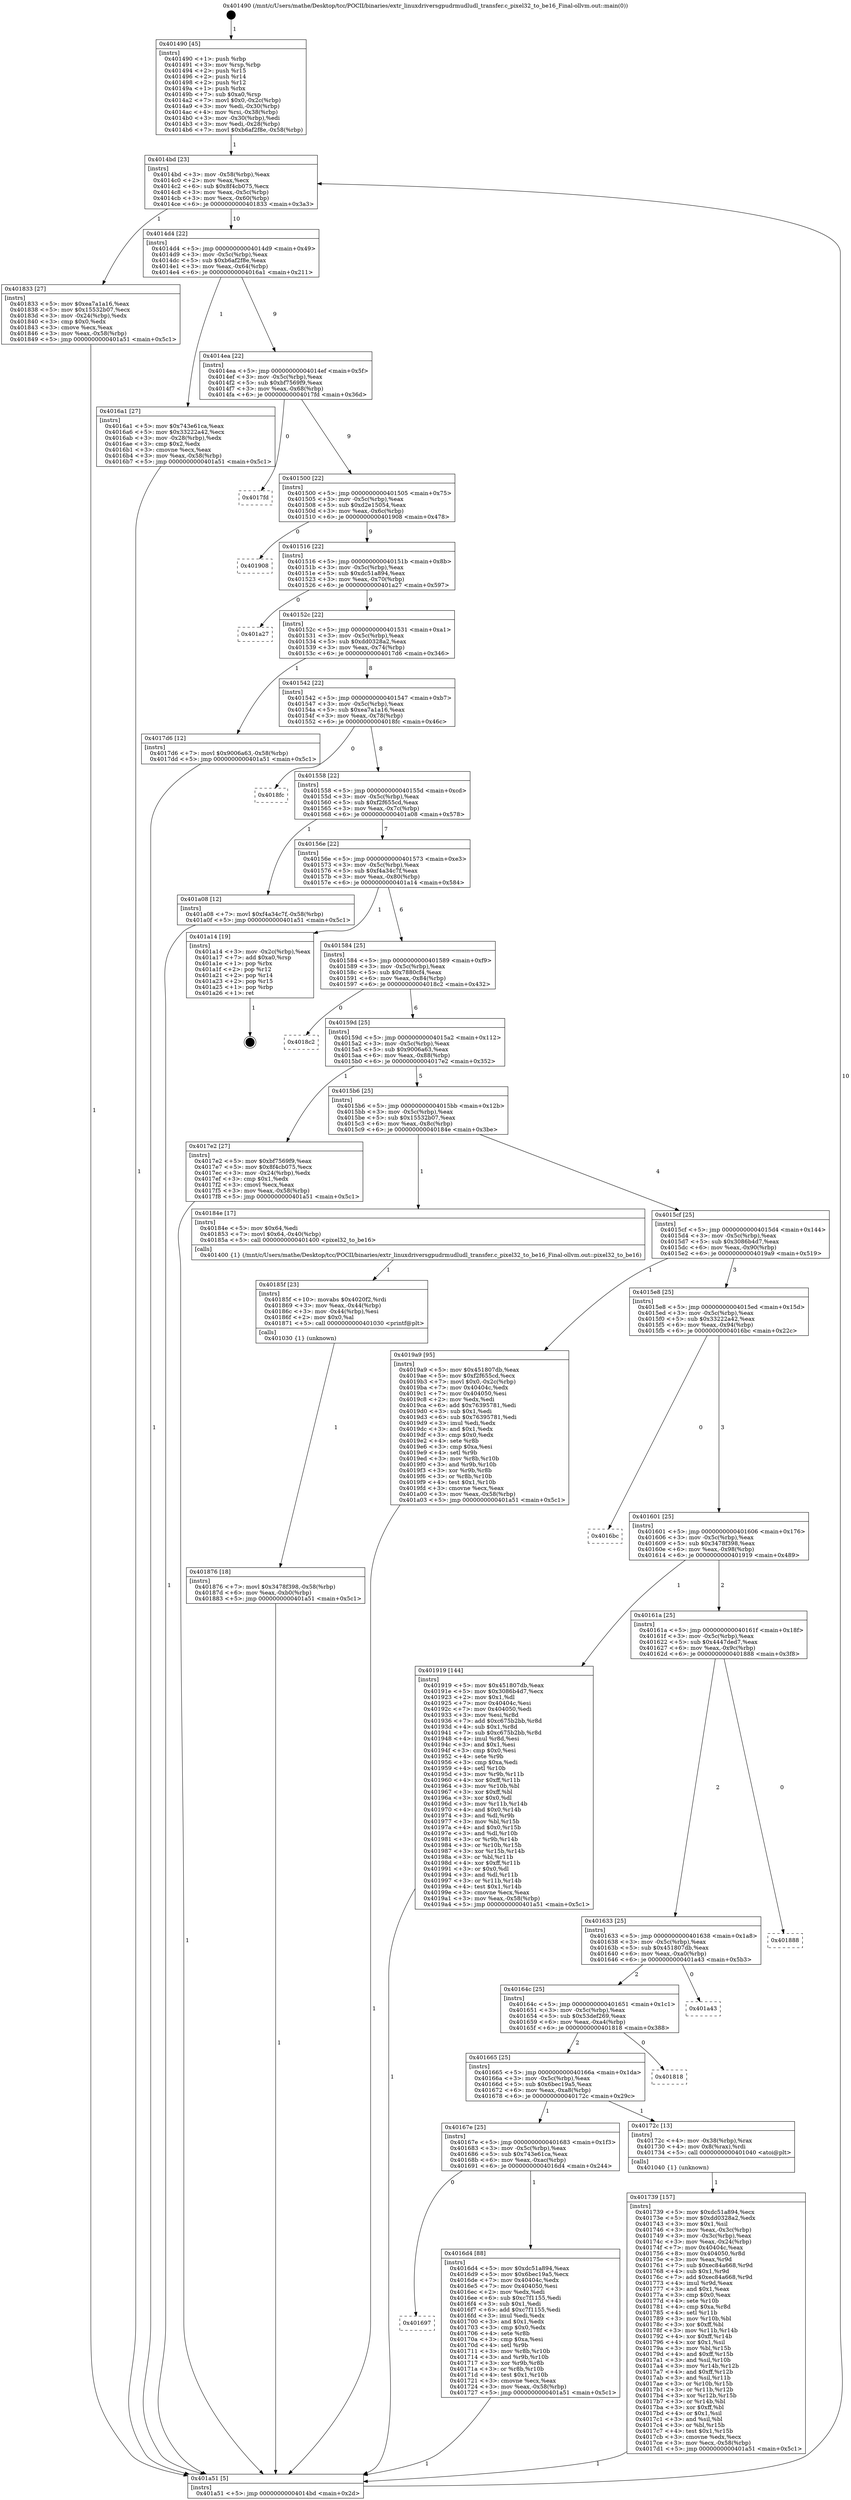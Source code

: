 digraph "0x401490" {
  label = "0x401490 (/mnt/c/Users/mathe/Desktop/tcc/POCII/binaries/extr_linuxdriversgpudrmudludl_transfer.c_pixel32_to_be16_Final-ollvm.out::main(0))"
  labelloc = "t"
  node[shape=record]

  Entry [label="",width=0.3,height=0.3,shape=circle,fillcolor=black,style=filled]
  "0x4014bd" [label="{
     0x4014bd [23]\l
     | [instrs]\l
     &nbsp;&nbsp;0x4014bd \<+3\>: mov -0x58(%rbp),%eax\l
     &nbsp;&nbsp;0x4014c0 \<+2\>: mov %eax,%ecx\l
     &nbsp;&nbsp;0x4014c2 \<+6\>: sub $0x8f4cb075,%ecx\l
     &nbsp;&nbsp;0x4014c8 \<+3\>: mov %eax,-0x5c(%rbp)\l
     &nbsp;&nbsp;0x4014cb \<+3\>: mov %ecx,-0x60(%rbp)\l
     &nbsp;&nbsp;0x4014ce \<+6\>: je 0000000000401833 \<main+0x3a3\>\l
  }"]
  "0x401833" [label="{
     0x401833 [27]\l
     | [instrs]\l
     &nbsp;&nbsp;0x401833 \<+5\>: mov $0xea7a1a16,%eax\l
     &nbsp;&nbsp;0x401838 \<+5\>: mov $0x15532b07,%ecx\l
     &nbsp;&nbsp;0x40183d \<+3\>: mov -0x24(%rbp),%edx\l
     &nbsp;&nbsp;0x401840 \<+3\>: cmp $0x0,%edx\l
     &nbsp;&nbsp;0x401843 \<+3\>: cmove %ecx,%eax\l
     &nbsp;&nbsp;0x401846 \<+3\>: mov %eax,-0x58(%rbp)\l
     &nbsp;&nbsp;0x401849 \<+5\>: jmp 0000000000401a51 \<main+0x5c1\>\l
  }"]
  "0x4014d4" [label="{
     0x4014d4 [22]\l
     | [instrs]\l
     &nbsp;&nbsp;0x4014d4 \<+5\>: jmp 00000000004014d9 \<main+0x49\>\l
     &nbsp;&nbsp;0x4014d9 \<+3\>: mov -0x5c(%rbp),%eax\l
     &nbsp;&nbsp;0x4014dc \<+5\>: sub $0xb6af2f8e,%eax\l
     &nbsp;&nbsp;0x4014e1 \<+3\>: mov %eax,-0x64(%rbp)\l
     &nbsp;&nbsp;0x4014e4 \<+6\>: je 00000000004016a1 \<main+0x211\>\l
  }"]
  Exit [label="",width=0.3,height=0.3,shape=circle,fillcolor=black,style=filled,peripheries=2]
  "0x4016a1" [label="{
     0x4016a1 [27]\l
     | [instrs]\l
     &nbsp;&nbsp;0x4016a1 \<+5\>: mov $0x743e61ca,%eax\l
     &nbsp;&nbsp;0x4016a6 \<+5\>: mov $0x33222a42,%ecx\l
     &nbsp;&nbsp;0x4016ab \<+3\>: mov -0x28(%rbp),%edx\l
     &nbsp;&nbsp;0x4016ae \<+3\>: cmp $0x2,%edx\l
     &nbsp;&nbsp;0x4016b1 \<+3\>: cmovne %ecx,%eax\l
     &nbsp;&nbsp;0x4016b4 \<+3\>: mov %eax,-0x58(%rbp)\l
     &nbsp;&nbsp;0x4016b7 \<+5\>: jmp 0000000000401a51 \<main+0x5c1\>\l
  }"]
  "0x4014ea" [label="{
     0x4014ea [22]\l
     | [instrs]\l
     &nbsp;&nbsp;0x4014ea \<+5\>: jmp 00000000004014ef \<main+0x5f\>\l
     &nbsp;&nbsp;0x4014ef \<+3\>: mov -0x5c(%rbp),%eax\l
     &nbsp;&nbsp;0x4014f2 \<+5\>: sub $0xbf7569f9,%eax\l
     &nbsp;&nbsp;0x4014f7 \<+3\>: mov %eax,-0x68(%rbp)\l
     &nbsp;&nbsp;0x4014fa \<+6\>: je 00000000004017fd \<main+0x36d\>\l
  }"]
  "0x401a51" [label="{
     0x401a51 [5]\l
     | [instrs]\l
     &nbsp;&nbsp;0x401a51 \<+5\>: jmp 00000000004014bd \<main+0x2d\>\l
  }"]
  "0x401490" [label="{
     0x401490 [45]\l
     | [instrs]\l
     &nbsp;&nbsp;0x401490 \<+1\>: push %rbp\l
     &nbsp;&nbsp;0x401491 \<+3\>: mov %rsp,%rbp\l
     &nbsp;&nbsp;0x401494 \<+2\>: push %r15\l
     &nbsp;&nbsp;0x401496 \<+2\>: push %r14\l
     &nbsp;&nbsp;0x401498 \<+2\>: push %r12\l
     &nbsp;&nbsp;0x40149a \<+1\>: push %rbx\l
     &nbsp;&nbsp;0x40149b \<+7\>: sub $0xa0,%rsp\l
     &nbsp;&nbsp;0x4014a2 \<+7\>: movl $0x0,-0x2c(%rbp)\l
     &nbsp;&nbsp;0x4014a9 \<+3\>: mov %edi,-0x30(%rbp)\l
     &nbsp;&nbsp;0x4014ac \<+4\>: mov %rsi,-0x38(%rbp)\l
     &nbsp;&nbsp;0x4014b0 \<+3\>: mov -0x30(%rbp),%edi\l
     &nbsp;&nbsp;0x4014b3 \<+3\>: mov %edi,-0x28(%rbp)\l
     &nbsp;&nbsp;0x4014b6 \<+7\>: movl $0xb6af2f8e,-0x58(%rbp)\l
  }"]
  "0x401876" [label="{
     0x401876 [18]\l
     | [instrs]\l
     &nbsp;&nbsp;0x401876 \<+7\>: movl $0x3478f398,-0x58(%rbp)\l
     &nbsp;&nbsp;0x40187d \<+6\>: mov %eax,-0xb0(%rbp)\l
     &nbsp;&nbsp;0x401883 \<+5\>: jmp 0000000000401a51 \<main+0x5c1\>\l
  }"]
  "0x4017fd" [label="{
     0x4017fd\l
  }", style=dashed]
  "0x401500" [label="{
     0x401500 [22]\l
     | [instrs]\l
     &nbsp;&nbsp;0x401500 \<+5\>: jmp 0000000000401505 \<main+0x75\>\l
     &nbsp;&nbsp;0x401505 \<+3\>: mov -0x5c(%rbp),%eax\l
     &nbsp;&nbsp;0x401508 \<+5\>: sub $0xd2e15054,%eax\l
     &nbsp;&nbsp;0x40150d \<+3\>: mov %eax,-0x6c(%rbp)\l
     &nbsp;&nbsp;0x401510 \<+6\>: je 0000000000401908 \<main+0x478\>\l
  }"]
  "0x40185f" [label="{
     0x40185f [23]\l
     | [instrs]\l
     &nbsp;&nbsp;0x40185f \<+10\>: movabs $0x4020f2,%rdi\l
     &nbsp;&nbsp;0x401869 \<+3\>: mov %eax,-0x44(%rbp)\l
     &nbsp;&nbsp;0x40186c \<+3\>: mov -0x44(%rbp),%esi\l
     &nbsp;&nbsp;0x40186f \<+2\>: mov $0x0,%al\l
     &nbsp;&nbsp;0x401871 \<+5\>: call 0000000000401030 \<printf@plt\>\l
     | [calls]\l
     &nbsp;&nbsp;0x401030 \{1\} (unknown)\l
  }"]
  "0x401908" [label="{
     0x401908\l
  }", style=dashed]
  "0x401516" [label="{
     0x401516 [22]\l
     | [instrs]\l
     &nbsp;&nbsp;0x401516 \<+5\>: jmp 000000000040151b \<main+0x8b\>\l
     &nbsp;&nbsp;0x40151b \<+3\>: mov -0x5c(%rbp),%eax\l
     &nbsp;&nbsp;0x40151e \<+5\>: sub $0xdc51a894,%eax\l
     &nbsp;&nbsp;0x401523 \<+3\>: mov %eax,-0x70(%rbp)\l
     &nbsp;&nbsp;0x401526 \<+6\>: je 0000000000401a27 \<main+0x597\>\l
  }"]
  "0x401739" [label="{
     0x401739 [157]\l
     | [instrs]\l
     &nbsp;&nbsp;0x401739 \<+5\>: mov $0xdc51a894,%ecx\l
     &nbsp;&nbsp;0x40173e \<+5\>: mov $0xdd0328a2,%edx\l
     &nbsp;&nbsp;0x401743 \<+3\>: mov $0x1,%sil\l
     &nbsp;&nbsp;0x401746 \<+3\>: mov %eax,-0x3c(%rbp)\l
     &nbsp;&nbsp;0x401749 \<+3\>: mov -0x3c(%rbp),%eax\l
     &nbsp;&nbsp;0x40174c \<+3\>: mov %eax,-0x24(%rbp)\l
     &nbsp;&nbsp;0x40174f \<+7\>: mov 0x40404c,%eax\l
     &nbsp;&nbsp;0x401756 \<+8\>: mov 0x404050,%r8d\l
     &nbsp;&nbsp;0x40175e \<+3\>: mov %eax,%r9d\l
     &nbsp;&nbsp;0x401761 \<+7\>: sub $0xec84a668,%r9d\l
     &nbsp;&nbsp;0x401768 \<+4\>: sub $0x1,%r9d\l
     &nbsp;&nbsp;0x40176c \<+7\>: add $0xec84a668,%r9d\l
     &nbsp;&nbsp;0x401773 \<+4\>: imul %r9d,%eax\l
     &nbsp;&nbsp;0x401777 \<+3\>: and $0x1,%eax\l
     &nbsp;&nbsp;0x40177a \<+3\>: cmp $0x0,%eax\l
     &nbsp;&nbsp;0x40177d \<+4\>: sete %r10b\l
     &nbsp;&nbsp;0x401781 \<+4\>: cmp $0xa,%r8d\l
     &nbsp;&nbsp;0x401785 \<+4\>: setl %r11b\l
     &nbsp;&nbsp;0x401789 \<+3\>: mov %r10b,%bl\l
     &nbsp;&nbsp;0x40178c \<+3\>: xor $0xff,%bl\l
     &nbsp;&nbsp;0x40178f \<+3\>: mov %r11b,%r14b\l
     &nbsp;&nbsp;0x401792 \<+4\>: xor $0xff,%r14b\l
     &nbsp;&nbsp;0x401796 \<+4\>: xor $0x1,%sil\l
     &nbsp;&nbsp;0x40179a \<+3\>: mov %bl,%r15b\l
     &nbsp;&nbsp;0x40179d \<+4\>: and $0xff,%r15b\l
     &nbsp;&nbsp;0x4017a1 \<+3\>: and %sil,%r10b\l
     &nbsp;&nbsp;0x4017a4 \<+3\>: mov %r14b,%r12b\l
     &nbsp;&nbsp;0x4017a7 \<+4\>: and $0xff,%r12b\l
     &nbsp;&nbsp;0x4017ab \<+3\>: and %sil,%r11b\l
     &nbsp;&nbsp;0x4017ae \<+3\>: or %r10b,%r15b\l
     &nbsp;&nbsp;0x4017b1 \<+3\>: or %r11b,%r12b\l
     &nbsp;&nbsp;0x4017b4 \<+3\>: xor %r12b,%r15b\l
     &nbsp;&nbsp;0x4017b7 \<+3\>: or %r14b,%bl\l
     &nbsp;&nbsp;0x4017ba \<+3\>: xor $0xff,%bl\l
     &nbsp;&nbsp;0x4017bd \<+4\>: or $0x1,%sil\l
     &nbsp;&nbsp;0x4017c1 \<+3\>: and %sil,%bl\l
     &nbsp;&nbsp;0x4017c4 \<+3\>: or %bl,%r15b\l
     &nbsp;&nbsp;0x4017c7 \<+4\>: test $0x1,%r15b\l
     &nbsp;&nbsp;0x4017cb \<+3\>: cmovne %edx,%ecx\l
     &nbsp;&nbsp;0x4017ce \<+3\>: mov %ecx,-0x58(%rbp)\l
     &nbsp;&nbsp;0x4017d1 \<+5\>: jmp 0000000000401a51 \<main+0x5c1\>\l
  }"]
  "0x401a27" [label="{
     0x401a27\l
  }", style=dashed]
  "0x40152c" [label="{
     0x40152c [22]\l
     | [instrs]\l
     &nbsp;&nbsp;0x40152c \<+5\>: jmp 0000000000401531 \<main+0xa1\>\l
     &nbsp;&nbsp;0x401531 \<+3\>: mov -0x5c(%rbp),%eax\l
     &nbsp;&nbsp;0x401534 \<+5\>: sub $0xdd0328a2,%eax\l
     &nbsp;&nbsp;0x401539 \<+3\>: mov %eax,-0x74(%rbp)\l
     &nbsp;&nbsp;0x40153c \<+6\>: je 00000000004017d6 \<main+0x346\>\l
  }"]
  "0x401697" [label="{
     0x401697\l
  }", style=dashed]
  "0x4017d6" [label="{
     0x4017d6 [12]\l
     | [instrs]\l
     &nbsp;&nbsp;0x4017d6 \<+7\>: movl $0x9006a63,-0x58(%rbp)\l
     &nbsp;&nbsp;0x4017dd \<+5\>: jmp 0000000000401a51 \<main+0x5c1\>\l
  }"]
  "0x401542" [label="{
     0x401542 [22]\l
     | [instrs]\l
     &nbsp;&nbsp;0x401542 \<+5\>: jmp 0000000000401547 \<main+0xb7\>\l
     &nbsp;&nbsp;0x401547 \<+3\>: mov -0x5c(%rbp),%eax\l
     &nbsp;&nbsp;0x40154a \<+5\>: sub $0xea7a1a16,%eax\l
     &nbsp;&nbsp;0x40154f \<+3\>: mov %eax,-0x78(%rbp)\l
     &nbsp;&nbsp;0x401552 \<+6\>: je 00000000004018fc \<main+0x46c\>\l
  }"]
  "0x4016d4" [label="{
     0x4016d4 [88]\l
     | [instrs]\l
     &nbsp;&nbsp;0x4016d4 \<+5\>: mov $0xdc51a894,%eax\l
     &nbsp;&nbsp;0x4016d9 \<+5\>: mov $0x6bec19a5,%ecx\l
     &nbsp;&nbsp;0x4016de \<+7\>: mov 0x40404c,%edx\l
     &nbsp;&nbsp;0x4016e5 \<+7\>: mov 0x404050,%esi\l
     &nbsp;&nbsp;0x4016ec \<+2\>: mov %edx,%edi\l
     &nbsp;&nbsp;0x4016ee \<+6\>: sub $0xc7f1155,%edi\l
     &nbsp;&nbsp;0x4016f4 \<+3\>: sub $0x1,%edi\l
     &nbsp;&nbsp;0x4016f7 \<+6\>: add $0xc7f1155,%edi\l
     &nbsp;&nbsp;0x4016fd \<+3\>: imul %edi,%edx\l
     &nbsp;&nbsp;0x401700 \<+3\>: and $0x1,%edx\l
     &nbsp;&nbsp;0x401703 \<+3\>: cmp $0x0,%edx\l
     &nbsp;&nbsp;0x401706 \<+4\>: sete %r8b\l
     &nbsp;&nbsp;0x40170a \<+3\>: cmp $0xa,%esi\l
     &nbsp;&nbsp;0x40170d \<+4\>: setl %r9b\l
     &nbsp;&nbsp;0x401711 \<+3\>: mov %r8b,%r10b\l
     &nbsp;&nbsp;0x401714 \<+3\>: and %r9b,%r10b\l
     &nbsp;&nbsp;0x401717 \<+3\>: xor %r9b,%r8b\l
     &nbsp;&nbsp;0x40171a \<+3\>: or %r8b,%r10b\l
     &nbsp;&nbsp;0x40171d \<+4\>: test $0x1,%r10b\l
     &nbsp;&nbsp;0x401721 \<+3\>: cmovne %ecx,%eax\l
     &nbsp;&nbsp;0x401724 \<+3\>: mov %eax,-0x58(%rbp)\l
     &nbsp;&nbsp;0x401727 \<+5\>: jmp 0000000000401a51 \<main+0x5c1\>\l
  }"]
  "0x4018fc" [label="{
     0x4018fc\l
  }", style=dashed]
  "0x401558" [label="{
     0x401558 [22]\l
     | [instrs]\l
     &nbsp;&nbsp;0x401558 \<+5\>: jmp 000000000040155d \<main+0xcd\>\l
     &nbsp;&nbsp;0x40155d \<+3\>: mov -0x5c(%rbp),%eax\l
     &nbsp;&nbsp;0x401560 \<+5\>: sub $0xf2f655cd,%eax\l
     &nbsp;&nbsp;0x401565 \<+3\>: mov %eax,-0x7c(%rbp)\l
     &nbsp;&nbsp;0x401568 \<+6\>: je 0000000000401a08 \<main+0x578\>\l
  }"]
  "0x40167e" [label="{
     0x40167e [25]\l
     | [instrs]\l
     &nbsp;&nbsp;0x40167e \<+5\>: jmp 0000000000401683 \<main+0x1f3\>\l
     &nbsp;&nbsp;0x401683 \<+3\>: mov -0x5c(%rbp),%eax\l
     &nbsp;&nbsp;0x401686 \<+5\>: sub $0x743e61ca,%eax\l
     &nbsp;&nbsp;0x40168b \<+6\>: mov %eax,-0xac(%rbp)\l
     &nbsp;&nbsp;0x401691 \<+6\>: je 00000000004016d4 \<main+0x244\>\l
  }"]
  "0x401a08" [label="{
     0x401a08 [12]\l
     | [instrs]\l
     &nbsp;&nbsp;0x401a08 \<+7\>: movl $0xf4a34c7f,-0x58(%rbp)\l
     &nbsp;&nbsp;0x401a0f \<+5\>: jmp 0000000000401a51 \<main+0x5c1\>\l
  }"]
  "0x40156e" [label="{
     0x40156e [22]\l
     | [instrs]\l
     &nbsp;&nbsp;0x40156e \<+5\>: jmp 0000000000401573 \<main+0xe3\>\l
     &nbsp;&nbsp;0x401573 \<+3\>: mov -0x5c(%rbp),%eax\l
     &nbsp;&nbsp;0x401576 \<+5\>: sub $0xf4a34c7f,%eax\l
     &nbsp;&nbsp;0x40157b \<+3\>: mov %eax,-0x80(%rbp)\l
     &nbsp;&nbsp;0x40157e \<+6\>: je 0000000000401a14 \<main+0x584\>\l
  }"]
  "0x40172c" [label="{
     0x40172c [13]\l
     | [instrs]\l
     &nbsp;&nbsp;0x40172c \<+4\>: mov -0x38(%rbp),%rax\l
     &nbsp;&nbsp;0x401730 \<+4\>: mov 0x8(%rax),%rdi\l
     &nbsp;&nbsp;0x401734 \<+5\>: call 0000000000401040 \<atoi@plt\>\l
     | [calls]\l
     &nbsp;&nbsp;0x401040 \{1\} (unknown)\l
  }"]
  "0x401a14" [label="{
     0x401a14 [19]\l
     | [instrs]\l
     &nbsp;&nbsp;0x401a14 \<+3\>: mov -0x2c(%rbp),%eax\l
     &nbsp;&nbsp;0x401a17 \<+7\>: add $0xa0,%rsp\l
     &nbsp;&nbsp;0x401a1e \<+1\>: pop %rbx\l
     &nbsp;&nbsp;0x401a1f \<+2\>: pop %r12\l
     &nbsp;&nbsp;0x401a21 \<+2\>: pop %r14\l
     &nbsp;&nbsp;0x401a23 \<+2\>: pop %r15\l
     &nbsp;&nbsp;0x401a25 \<+1\>: pop %rbp\l
     &nbsp;&nbsp;0x401a26 \<+1\>: ret\l
  }"]
  "0x401584" [label="{
     0x401584 [25]\l
     | [instrs]\l
     &nbsp;&nbsp;0x401584 \<+5\>: jmp 0000000000401589 \<main+0xf9\>\l
     &nbsp;&nbsp;0x401589 \<+3\>: mov -0x5c(%rbp),%eax\l
     &nbsp;&nbsp;0x40158c \<+5\>: sub $0x7880cf4,%eax\l
     &nbsp;&nbsp;0x401591 \<+6\>: mov %eax,-0x84(%rbp)\l
     &nbsp;&nbsp;0x401597 \<+6\>: je 00000000004018c2 \<main+0x432\>\l
  }"]
  "0x401665" [label="{
     0x401665 [25]\l
     | [instrs]\l
     &nbsp;&nbsp;0x401665 \<+5\>: jmp 000000000040166a \<main+0x1da\>\l
     &nbsp;&nbsp;0x40166a \<+3\>: mov -0x5c(%rbp),%eax\l
     &nbsp;&nbsp;0x40166d \<+5\>: sub $0x6bec19a5,%eax\l
     &nbsp;&nbsp;0x401672 \<+6\>: mov %eax,-0xa8(%rbp)\l
     &nbsp;&nbsp;0x401678 \<+6\>: je 000000000040172c \<main+0x29c\>\l
  }"]
  "0x4018c2" [label="{
     0x4018c2\l
  }", style=dashed]
  "0x40159d" [label="{
     0x40159d [25]\l
     | [instrs]\l
     &nbsp;&nbsp;0x40159d \<+5\>: jmp 00000000004015a2 \<main+0x112\>\l
     &nbsp;&nbsp;0x4015a2 \<+3\>: mov -0x5c(%rbp),%eax\l
     &nbsp;&nbsp;0x4015a5 \<+5\>: sub $0x9006a63,%eax\l
     &nbsp;&nbsp;0x4015aa \<+6\>: mov %eax,-0x88(%rbp)\l
     &nbsp;&nbsp;0x4015b0 \<+6\>: je 00000000004017e2 \<main+0x352\>\l
  }"]
  "0x401818" [label="{
     0x401818\l
  }", style=dashed]
  "0x4017e2" [label="{
     0x4017e2 [27]\l
     | [instrs]\l
     &nbsp;&nbsp;0x4017e2 \<+5\>: mov $0xbf7569f9,%eax\l
     &nbsp;&nbsp;0x4017e7 \<+5\>: mov $0x8f4cb075,%ecx\l
     &nbsp;&nbsp;0x4017ec \<+3\>: mov -0x24(%rbp),%edx\l
     &nbsp;&nbsp;0x4017ef \<+3\>: cmp $0x1,%edx\l
     &nbsp;&nbsp;0x4017f2 \<+3\>: cmovl %ecx,%eax\l
     &nbsp;&nbsp;0x4017f5 \<+3\>: mov %eax,-0x58(%rbp)\l
     &nbsp;&nbsp;0x4017f8 \<+5\>: jmp 0000000000401a51 \<main+0x5c1\>\l
  }"]
  "0x4015b6" [label="{
     0x4015b6 [25]\l
     | [instrs]\l
     &nbsp;&nbsp;0x4015b6 \<+5\>: jmp 00000000004015bb \<main+0x12b\>\l
     &nbsp;&nbsp;0x4015bb \<+3\>: mov -0x5c(%rbp),%eax\l
     &nbsp;&nbsp;0x4015be \<+5\>: sub $0x15532b07,%eax\l
     &nbsp;&nbsp;0x4015c3 \<+6\>: mov %eax,-0x8c(%rbp)\l
     &nbsp;&nbsp;0x4015c9 \<+6\>: je 000000000040184e \<main+0x3be\>\l
  }"]
  "0x40164c" [label="{
     0x40164c [25]\l
     | [instrs]\l
     &nbsp;&nbsp;0x40164c \<+5\>: jmp 0000000000401651 \<main+0x1c1\>\l
     &nbsp;&nbsp;0x401651 \<+3\>: mov -0x5c(%rbp),%eax\l
     &nbsp;&nbsp;0x401654 \<+5\>: sub $0x53def269,%eax\l
     &nbsp;&nbsp;0x401659 \<+6\>: mov %eax,-0xa4(%rbp)\l
     &nbsp;&nbsp;0x40165f \<+6\>: je 0000000000401818 \<main+0x388\>\l
  }"]
  "0x40184e" [label="{
     0x40184e [17]\l
     | [instrs]\l
     &nbsp;&nbsp;0x40184e \<+5\>: mov $0x64,%edi\l
     &nbsp;&nbsp;0x401853 \<+7\>: movl $0x64,-0x40(%rbp)\l
     &nbsp;&nbsp;0x40185a \<+5\>: call 0000000000401400 \<pixel32_to_be16\>\l
     | [calls]\l
     &nbsp;&nbsp;0x401400 \{1\} (/mnt/c/Users/mathe/Desktop/tcc/POCII/binaries/extr_linuxdriversgpudrmudludl_transfer.c_pixel32_to_be16_Final-ollvm.out::pixel32_to_be16)\l
  }"]
  "0x4015cf" [label="{
     0x4015cf [25]\l
     | [instrs]\l
     &nbsp;&nbsp;0x4015cf \<+5\>: jmp 00000000004015d4 \<main+0x144\>\l
     &nbsp;&nbsp;0x4015d4 \<+3\>: mov -0x5c(%rbp),%eax\l
     &nbsp;&nbsp;0x4015d7 \<+5\>: sub $0x3086b4d7,%eax\l
     &nbsp;&nbsp;0x4015dc \<+6\>: mov %eax,-0x90(%rbp)\l
     &nbsp;&nbsp;0x4015e2 \<+6\>: je 00000000004019a9 \<main+0x519\>\l
  }"]
  "0x401a43" [label="{
     0x401a43\l
  }", style=dashed]
  "0x4019a9" [label="{
     0x4019a9 [95]\l
     | [instrs]\l
     &nbsp;&nbsp;0x4019a9 \<+5\>: mov $0x451807db,%eax\l
     &nbsp;&nbsp;0x4019ae \<+5\>: mov $0xf2f655cd,%ecx\l
     &nbsp;&nbsp;0x4019b3 \<+7\>: movl $0x0,-0x2c(%rbp)\l
     &nbsp;&nbsp;0x4019ba \<+7\>: mov 0x40404c,%edx\l
     &nbsp;&nbsp;0x4019c1 \<+7\>: mov 0x404050,%esi\l
     &nbsp;&nbsp;0x4019c8 \<+2\>: mov %edx,%edi\l
     &nbsp;&nbsp;0x4019ca \<+6\>: add $0x76395781,%edi\l
     &nbsp;&nbsp;0x4019d0 \<+3\>: sub $0x1,%edi\l
     &nbsp;&nbsp;0x4019d3 \<+6\>: sub $0x76395781,%edi\l
     &nbsp;&nbsp;0x4019d9 \<+3\>: imul %edi,%edx\l
     &nbsp;&nbsp;0x4019dc \<+3\>: and $0x1,%edx\l
     &nbsp;&nbsp;0x4019df \<+3\>: cmp $0x0,%edx\l
     &nbsp;&nbsp;0x4019e2 \<+4\>: sete %r8b\l
     &nbsp;&nbsp;0x4019e6 \<+3\>: cmp $0xa,%esi\l
     &nbsp;&nbsp;0x4019e9 \<+4\>: setl %r9b\l
     &nbsp;&nbsp;0x4019ed \<+3\>: mov %r8b,%r10b\l
     &nbsp;&nbsp;0x4019f0 \<+3\>: and %r9b,%r10b\l
     &nbsp;&nbsp;0x4019f3 \<+3\>: xor %r9b,%r8b\l
     &nbsp;&nbsp;0x4019f6 \<+3\>: or %r8b,%r10b\l
     &nbsp;&nbsp;0x4019f9 \<+4\>: test $0x1,%r10b\l
     &nbsp;&nbsp;0x4019fd \<+3\>: cmovne %ecx,%eax\l
     &nbsp;&nbsp;0x401a00 \<+3\>: mov %eax,-0x58(%rbp)\l
     &nbsp;&nbsp;0x401a03 \<+5\>: jmp 0000000000401a51 \<main+0x5c1\>\l
  }"]
  "0x4015e8" [label="{
     0x4015e8 [25]\l
     | [instrs]\l
     &nbsp;&nbsp;0x4015e8 \<+5\>: jmp 00000000004015ed \<main+0x15d\>\l
     &nbsp;&nbsp;0x4015ed \<+3\>: mov -0x5c(%rbp),%eax\l
     &nbsp;&nbsp;0x4015f0 \<+5\>: sub $0x33222a42,%eax\l
     &nbsp;&nbsp;0x4015f5 \<+6\>: mov %eax,-0x94(%rbp)\l
     &nbsp;&nbsp;0x4015fb \<+6\>: je 00000000004016bc \<main+0x22c\>\l
  }"]
  "0x401633" [label="{
     0x401633 [25]\l
     | [instrs]\l
     &nbsp;&nbsp;0x401633 \<+5\>: jmp 0000000000401638 \<main+0x1a8\>\l
     &nbsp;&nbsp;0x401638 \<+3\>: mov -0x5c(%rbp),%eax\l
     &nbsp;&nbsp;0x40163b \<+5\>: sub $0x451807db,%eax\l
     &nbsp;&nbsp;0x401640 \<+6\>: mov %eax,-0xa0(%rbp)\l
     &nbsp;&nbsp;0x401646 \<+6\>: je 0000000000401a43 \<main+0x5b3\>\l
  }"]
  "0x4016bc" [label="{
     0x4016bc\l
  }", style=dashed]
  "0x401601" [label="{
     0x401601 [25]\l
     | [instrs]\l
     &nbsp;&nbsp;0x401601 \<+5\>: jmp 0000000000401606 \<main+0x176\>\l
     &nbsp;&nbsp;0x401606 \<+3\>: mov -0x5c(%rbp),%eax\l
     &nbsp;&nbsp;0x401609 \<+5\>: sub $0x3478f398,%eax\l
     &nbsp;&nbsp;0x40160e \<+6\>: mov %eax,-0x98(%rbp)\l
     &nbsp;&nbsp;0x401614 \<+6\>: je 0000000000401919 \<main+0x489\>\l
  }"]
  "0x401888" [label="{
     0x401888\l
  }", style=dashed]
  "0x401919" [label="{
     0x401919 [144]\l
     | [instrs]\l
     &nbsp;&nbsp;0x401919 \<+5\>: mov $0x451807db,%eax\l
     &nbsp;&nbsp;0x40191e \<+5\>: mov $0x3086b4d7,%ecx\l
     &nbsp;&nbsp;0x401923 \<+2\>: mov $0x1,%dl\l
     &nbsp;&nbsp;0x401925 \<+7\>: mov 0x40404c,%esi\l
     &nbsp;&nbsp;0x40192c \<+7\>: mov 0x404050,%edi\l
     &nbsp;&nbsp;0x401933 \<+3\>: mov %esi,%r8d\l
     &nbsp;&nbsp;0x401936 \<+7\>: add $0xc675b2bb,%r8d\l
     &nbsp;&nbsp;0x40193d \<+4\>: sub $0x1,%r8d\l
     &nbsp;&nbsp;0x401941 \<+7\>: sub $0xc675b2bb,%r8d\l
     &nbsp;&nbsp;0x401948 \<+4\>: imul %r8d,%esi\l
     &nbsp;&nbsp;0x40194c \<+3\>: and $0x1,%esi\l
     &nbsp;&nbsp;0x40194f \<+3\>: cmp $0x0,%esi\l
     &nbsp;&nbsp;0x401952 \<+4\>: sete %r9b\l
     &nbsp;&nbsp;0x401956 \<+3\>: cmp $0xa,%edi\l
     &nbsp;&nbsp;0x401959 \<+4\>: setl %r10b\l
     &nbsp;&nbsp;0x40195d \<+3\>: mov %r9b,%r11b\l
     &nbsp;&nbsp;0x401960 \<+4\>: xor $0xff,%r11b\l
     &nbsp;&nbsp;0x401964 \<+3\>: mov %r10b,%bl\l
     &nbsp;&nbsp;0x401967 \<+3\>: xor $0xff,%bl\l
     &nbsp;&nbsp;0x40196a \<+3\>: xor $0x0,%dl\l
     &nbsp;&nbsp;0x40196d \<+3\>: mov %r11b,%r14b\l
     &nbsp;&nbsp;0x401970 \<+4\>: and $0x0,%r14b\l
     &nbsp;&nbsp;0x401974 \<+3\>: and %dl,%r9b\l
     &nbsp;&nbsp;0x401977 \<+3\>: mov %bl,%r15b\l
     &nbsp;&nbsp;0x40197a \<+4\>: and $0x0,%r15b\l
     &nbsp;&nbsp;0x40197e \<+3\>: and %dl,%r10b\l
     &nbsp;&nbsp;0x401981 \<+3\>: or %r9b,%r14b\l
     &nbsp;&nbsp;0x401984 \<+3\>: or %r10b,%r15b\l
     &nbsp;&nbsp;0x401987 \<+3\>: xor %r15b,%r14b\l
     &nbsp;&nbsp;0x40198a \<+3\>: or %bl,%r11b\l
     &nbsp;&nbsp;0x40198d \<+4\>: xor $0xff,%r11b\l
     &nbsp;&nbsp;0x401991 \<+3\>: or $0x0,%dl\l
     &nbsp;&nbsp;0x401994 \<+3\>: and %dl,%r11b\l
     &nbsp;&nbsp;0x401997 \<+3\>: or %r11b,%r14b\l
     &nbsp;&nbsp;0x40199a \<+4\>: test $0x1,%r14b\l
     &nbsp;&nbsp;0x40199e \<+3\>: cmovne %ecx,%eax\l
     &nbsp;&nbsp;0x4019a1 \<+3\>: mov %eax,-0x58(%rbp)\l
     &nbsp;&nbsp;0x4019a4 \<+5\>: jmp 0000000000401a51 \<main+0x5c1\>\l
  }"]
  "0x40161a" [label="{
     0x40161a [25]\l
     | [instrs]\l
     &nbsp;&nbsp;0x40161a \<+5\>: jmp 000000000040161f \<main+0x18f\>\l
     &nbsp;&nbsp;0x40161f \<+3\>: mov -0x5c(%rbp),%eax\l
     &nbsp;&nbsp;0x401622 \<+5\>: sub $0x4447ded7,%eax\l
     &nbsp;&nbsp;0x401627 \<+6\>: mov %eax,-0x9c(%rbp)\l
     &nbsp;&nbsp;0x40162d \<+6\>: je 0000000000401888 \<main+0x3f8\>\l
  }"]
  Entry -> "0x401490" [label=" 1"]
  "0x4014bd" -> "0x401833" [label=" 1"]
  "0x4014bd" -> "0x4014d4" [label=" 10"]
  "0x401a14" -> Exit [label=" 1"]
  "0x4014d4" -> "0x4016a1" [label=" 1"]
  "0x4014d4" -> "0x4014ea" [label=" 9"]
  "0x4016a1" -> "0x401a51" [label=" 1"]
  "0x401490" -> "0x4014bd" [label=" 1"]
  "0x401a51" -> "0x4014bd" [label=" 10"]
  "0x401a08" -> "0x401a51" [label=" 1"]
  "0x4014ea" -> "0x4017fd" [label=" 0"]
  "0x4014ea" -> "0x401500" [label=" 9"]
  "0x4019a9" -> "0x401a51" [label=" 1"]
  "0x401500" -> "0x401908" [label=" 0"]
  "0x401500" -> "0x401516" [label=" 9"]
  "0x401919" -> "0x401a51" [label=" 1"]
  "0x401516" -> "0x401a27" [label=" 0"]
  "0x401516" -> "0x40152c" [label=" 9"]
  "0x401876" -> "0x401a51" [label=" 1"]
  "0x40152c" -> "0x4017d6" [label=" 1"]
  "0x40152c" -> "0x401542" [label=" 8"]
  "0x40185f" -> "0x401876" [label=" 1"]
  "0x401542" -> "0x4018fc" [label=" 0"]
  "0x401542" -> "0x401558" [label=" 8"]
  "0x40184e" -> "0x40185f" [label=" 1"]
  "0x401558" -> "0x401a08" [label=" 1"]
  "0x401558" -> "0x40156e" [label=" 7"]
  "0x4017e2" -> "0x401a51" [label=" 1"]
  "0x40156e" -> "0x401a14" [label=" 1"]
  "0x40156e" -> "0x401584" [label=" 6"]
  "0x4017d6" -> "0x401a51" [label=" 1"]
  "0x401584" -> "0x4018c2" [label=" 0"]
  "0x401584" -> "0x40159d" [label=" 6"]
  "0x40172c" -> "0x401739" [label=" 1"]
  "0x40159d" -> "0x4017e2" [label=" 1"]
  "0x40159d" -> "0x4015b6" [label=" 5"]
  "0x4016d4" -> "0x401a51" [label=" 1"]
  "0x4015b6" -> "0x40184e" [label=" 1"]
  "0x4015b6" -> "0x4015cf" [label=" 4"]
  "0x40167e" -> "0x4016d4" [label=" 1"]
  "0x4015cf" -> "0x4019a9" [label=" 1"]
  "0x4015cf" -> "0x4015e8" [label=" 3"]
  "0x401833" -> "0x401a51" [label=" 1"]
  "0x4015e8" -> "0x4016bc" [label=" 0"]
  "0x4015e8" -> "0x401601" [label=" 3"]
  "0x401665" -> "0x40172c" [label=" 1"]
  "0x401601" -> "0x401919" [label=" 1"]
  "0x401601" -> "0x40161a" [label=" 2"]
  "0x401739" -> "0x401a51" [label=" 1"]
  "0x40161a" -> "0x401888" [label=" 0"]
  "0x40161a" -> "0x401633" [label=" 2"]
  "0x401665" -> "0x40167e" [label=" 1"]
  "0x401633" -> "0x401a43" [label=" 0"]
  "0x401633" -> "0x40164c" [label=" 2"]
  "0x40167e" -> "0x401697" [label=" 0"]
  "0x40164c" -> "0x401818" [label=" 0"]
  "0x40164c" -> "0x401665" [label=" 2"]
}
